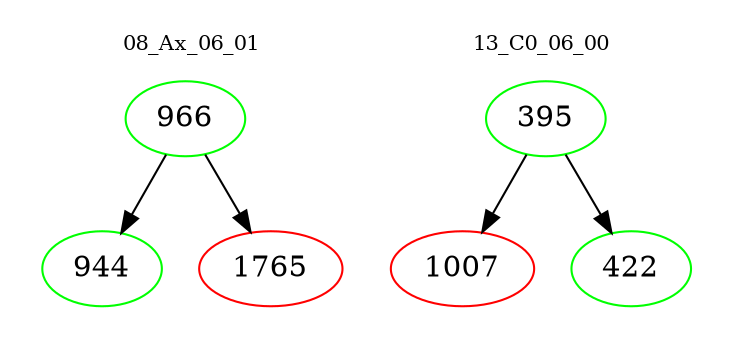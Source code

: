 digraph{
subgraph cluster_0 {
color = white
label = "08_Ax_06_01";
fontsize=10;
T0_966 [label="966", color="green"]
T0_966 -> T0_944 [color="black"]
T0_944 [label="944", color="green"]
T0_966 -> T0_1765 [color="black"]
T0_1765 [label="1765", color="red"]
}
subgraph cluster_1 {
color = white
label = "13_C0_06_00";
fontsize=10;
T1_395 [label="395", color="green"]
T1_395 -> T1_1007 [color="black"]
T1_1007 [label="1007", color="red"]
T1_395 -> T1_422 [color="black"]
T1_422 [label="422", color="green"]
}
}
